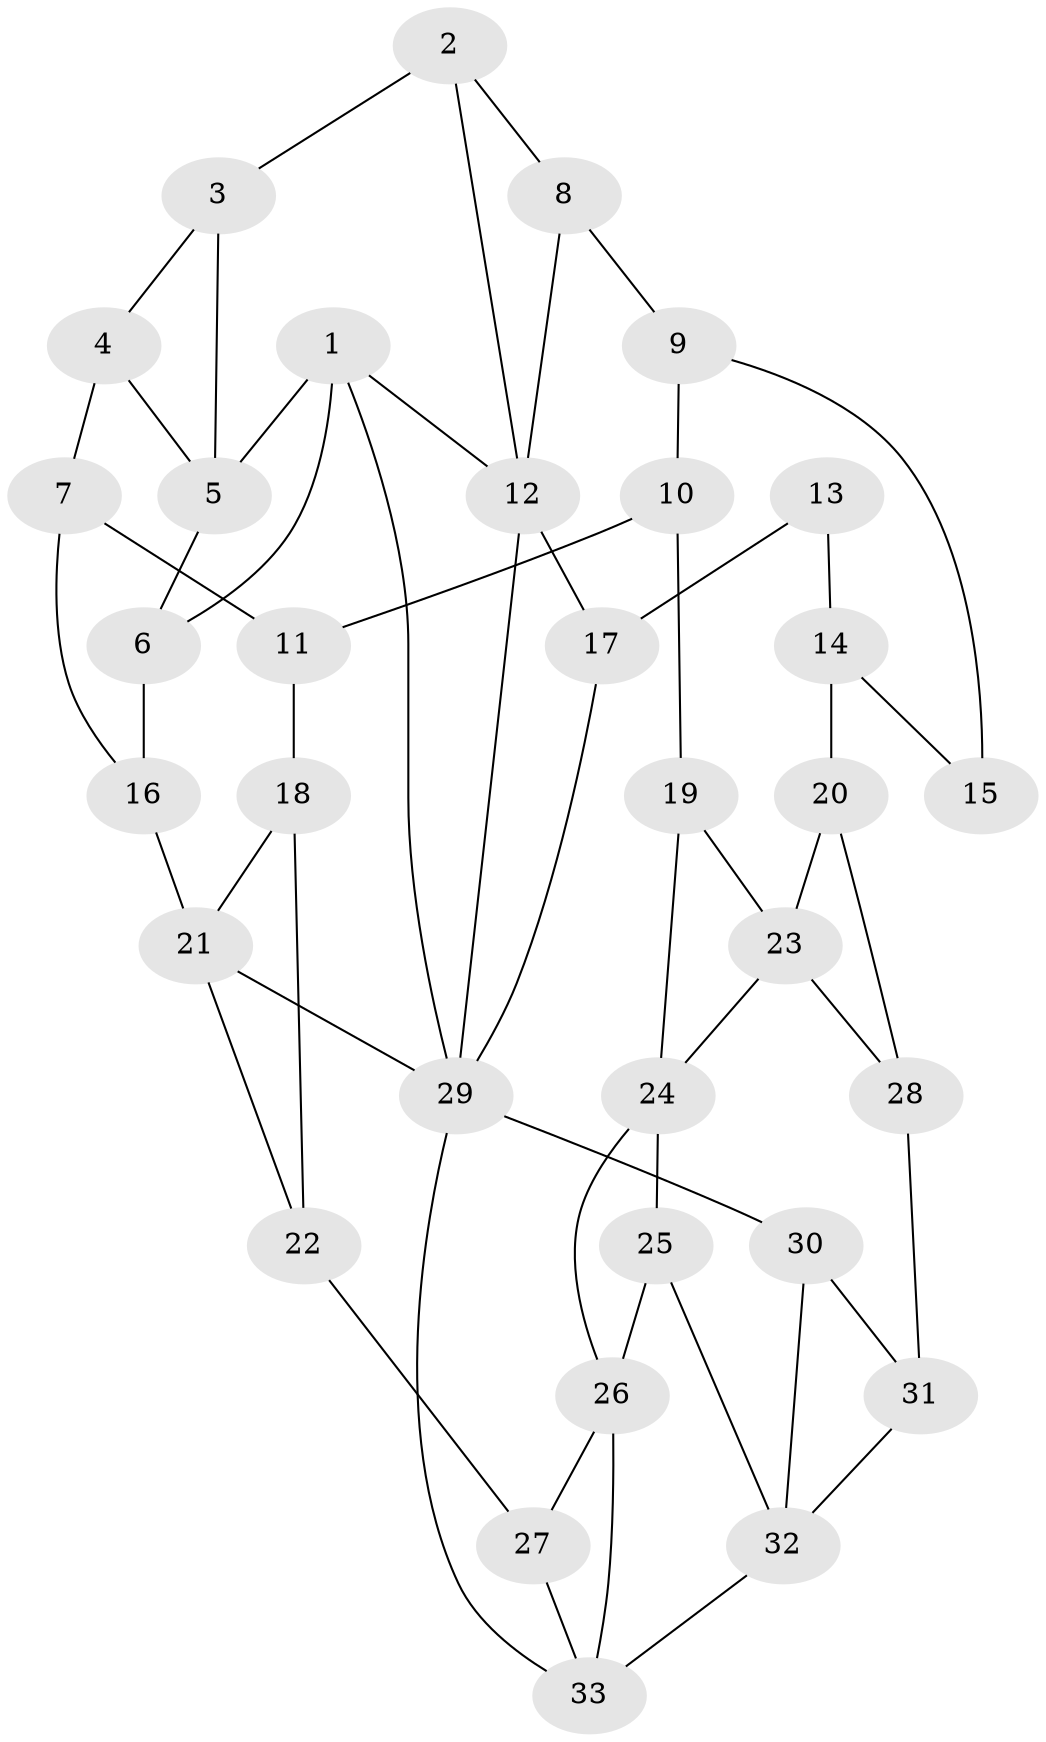 // original degree distribution, {3: 0.07407407407407407, 6: 0.25925925925925924, 5: 0.4444444444444444, 4: 0.2222222222222222}
// Generated by graph-tools (version 1.1) at 2025/38/03/04/25 23:38:34]
// undirected, 33 vertices, 55 edges
graph export_dot {
  node [color=gray90,style=filled];
  1;
  2;
  3;
  4;
  5;
  6;
  7;
  8;
  9;
  10;
  11;
  12;
  13;
  14;
  15;
  16;
  17;
  18;
  19;
  20;
  21;
  22;
  23;
  24;
  25;
  26;
  27;
  28;
  29;
  30;
  31;
  32;
  33;
  1 -- 5 [weight=1.0];
  1 -- 6 [weight=1.0];
  1 -- 12 [weight=1.0];
  1 -- 29 [weight=1.0];
  2 -- 3 [weight=1.0];
  2 -- 8 [weight=1.0];
  2 -- 12 [weight=1.0];
  3 -- 4 [weight=1.0];
  3 -- 5 [weight=1.0];
  4 -- 5 [weight=1.0];
  4 -- 7 [weight=1.0];
  5 -- 6 [weight=1.0];
  6 -- 16 [weight=2.0];
  7 -- 11 [weight=1.0];
  7 -- 16 [weight=1.0];
  8 -- 9 [weight=1.0];
  8 -- 12 [weight=1.0];
  9 -- 10 [weight=1.0];
  9 -- 15 [weight=2.0];
  10 -- 11 [weight=1.0];
  10 -- 19 [weight=1.0];
  11 -- 18 [weight=1.0];
  12 -- 17 [weight=1.0];
  12 -- 29 [weight=1.0];
  13 -- 14 [weight=1.0];
  13 -- 17 [weight=2.0];
  14 -- 15 [weight=1.0];
  14 -- 20 [weight=1.0];
  16 -- 21 [weight=1.0];
  17 -- 29 [weight=1.0];
  18 -- 21 [weight=1.0];
  18 -- 22 [weight=1.0];
  19 -- 23 [weight=1.0];
  19 -- 24 [weight=1.0];
  20 -- 23 [weight=1.0];
  20 -- 28 [weight=1.0];
  21 -- 22 [weight=1.0];
  21 -- 29 [weight=1.0];
  22 -- 27 [weight=2.0];
  23 -- 24 [weight=1.0];
  23 -- 28 [weight=1.0];
  24 -- 25 [weight=1.0];
  24 -- 26 [weight=1.0];
  25 -- 26 [weight=1.0];
  25 -- 32 [weight=1.0];
  26 -- 27 [weight=1.0];
  26 -- 33 [weight=1.0];
  27 -- 33 [weight=1.0];
  28 -- 31 [weight=2.0];
  29 -- 30 [weight=1.0];
  29 -- 33 [weight=1.0];
  30 -- 31 [weight=1.0];
  30 -- 32 [weight=1.0];
  31 -- 32 [weight=1.0];
  32 -- 33 [weight=1.0];
}
